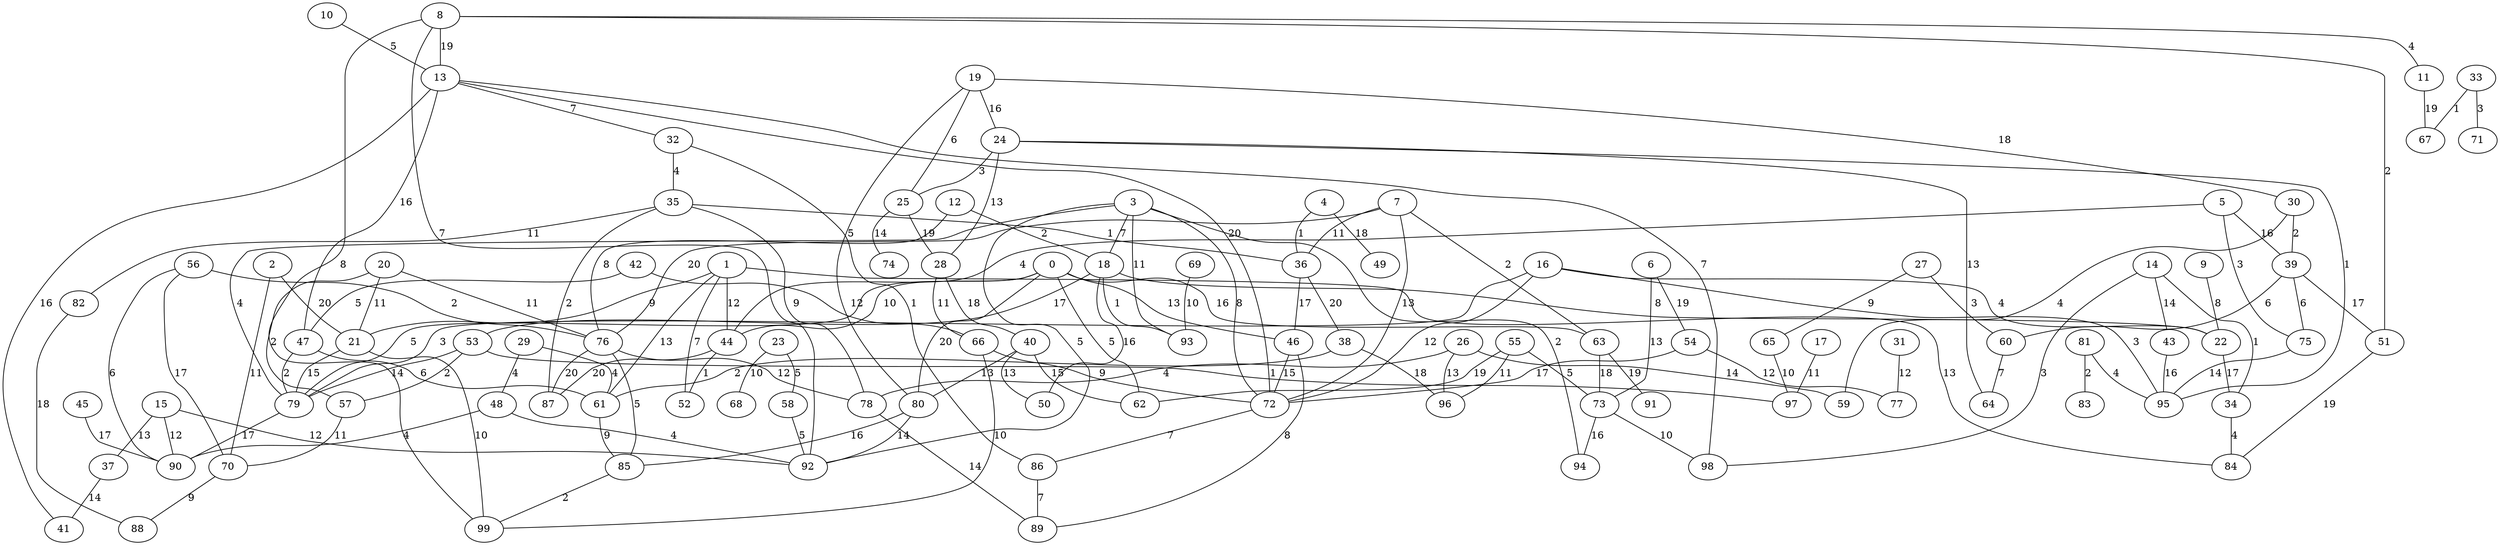 strict graph "" {
	0 -- 44	[label=10];
	0 -- 46	[label=13];
	0 -- 62	[label=5];
	0 -- 63	[label=16];
	0 -- 79	[label=5];
	0 -- 80	[label=20];
	1 -- 21	[label=9];
	1 -- 44	[label=12];
	1 -- 52	[label=7];
	1 -- 61	[label=13];
	1 -- 84	[label=13];
	2 -- 21	[label=20];
	2 -- 70	[label=11];
	3 -- 18	[label=7];
	3 -- 72	[label=8];
	3 -- 79	[label=4];
	3 -- 92	[label=5];
	3 -- 93	[label=11];
	3 -- 94	[label=2];
	4 -- 36	[label=1];
	4 -- 49	[label=18];
	5 -- 39	[label=16];
	5 -- 44	[label=4];
	5 -- 75	[label=3];
	6 -- 54	[label=19];
	6 -- 73	[label=13];
	7 -- 36	[label=11];
	7 -- 63	[label=2];
	7 -- 72	[label=13];
	7 -- 76	[label=20];
	8 -- 11	[label=4];
	8 -- 13	[label=19];
	8 -- 51	[label=2];
	8 -- 92	[label=7];
	8 -- 99	[label=8];
	9 -- 22	[label=8];
	10 -- 13	[label=5];
	11 -- 67	[label=19];
	12 -- 18	[label=2];
	12 -- 76	[label=8];
	13 -- 32	[label=7];
	13 -- 41	[label=16];
	13 -- 47	[label=16];
	13 -- 72	[label=20];
	13 -- 98	[label=7];
	14 -- 34	[label=1];
	14 -- 43	[label=14];
	14 -- 98	[label=3];
	15 -- 37	[label=13];
	15 -- 90	[label=12];
	15 -- 92	[label=12];
	16 -- 22	[label=4];
	16 -- 72	[label=12];
	16 -- 79	[label=3];
	16 -- 95	[label=3];
	17 -- 97	[label=11];
	18 -- 22	[label=8];
	18 -- 50	[label=16];
	18 -- 53	[label=17];
	18 -- 93	[label=1];
	19 -- 24	[label=16];
	19 -- 25	[label=6];
	19 -- 30	[label=18];
	19 -- 80	[label=5];
	20 -- 21	[label=11];
	20 -- 57	[label=2];
	20 -- 76	[label=11];
	21 -- 79	[label=15];
	21 -- 99	[label=10];
	22 -- 34	[label=17];
	23 -- 58	[label=5];
	23 -- 68	[label=10];
	24 -- 25	[label=3];
	24 -- 28	[label=13];
	24 -- 64	[label=13];
	24 -- 95	[label=1];
	25 -- 28	[label=19];
	25 -- 74	[label=14];
	26 -- 59	[label=14];
	26 -- 78	[label=4];
	26 -- 96	[label=13];
	27 -- 60	[label=3];
	27 -- 65	[label=9];
	28 -- 40	[label=18];
	28 -- 66	[label=11];
	29 -- 48	[label=4];
	29 -- 61	[label=4];
	30 -- 39	[label=2];
	30 -- 59	[label=4];
	31 -- 77	[label=12];
	32 -- 35	[label=4];
	32 -- 86	[label=1];
	33 -- 67	[label=1];
	33 -- 71	[label=3];
	34 -- 84	[label=4];
	35 -- 36	[label=1];
	35 -- 78	[label=9];
	35 -- 82	[label=11];
	35 -- 87	[label=2];
	36 -- 38	[label=20];
	36 -- 46	[label=17];
	37 -- 41	[label=14];
	38 -- 61	[label=2];
	38 -- 96	[label=18];
	39 -- 51	[label=17];
	39 -- 60	[label=6];
	39 -- 75	[label=6];
	40 -- 50	[label=13];
	40 -- 62	[label=15];
	40 -- 80	[label=13];
	42 -- 47	[label=5];
	42 -- 66	[label=12];
	43 -- 95	[label=16];
	44 -- 52	[label=1];
	44 -- 87	[label=20];
	45 -- 90	[label=17];
	46 -- 72	[label=15];
	46 -- 89	[label=8];
	47 -- 61	[label=6];
	47 -- 79	[label=2];
	48 -- 90	[label=4];
	48 -- 92	[label=4];
	51 -- 84	[label=19];
	53 -- 57	[label=2];
	53 -- 79	[label=14];
	53 -- 97	[label=1];
	54 -- 72	[label=17];
	54 -- 77	[label=12];
	55 -- 62	[label=19];
	55 -- 73	[label=5];
	55 -- 96	[label=11];
	56 -- 70	[label=17];
	56 -- 76	[label=2];
	56 -- 90	[label=6];
	57 -- 70	[label=11];
	58 -- 92	[label=5];
	60 -- 64	[label=7];
	61 -- 85	[label=9];
	63 -- 73	[label=18];
	63 -- 91	[label=19];
	65 -- 97	[label=10];
	66 -- 72	[label=9];
	66 -- 99	[label=10];
	69 -- 93	[label=10];
	70 -- 88	[label=9];
	72 -- 86	[label=7];
	73 -- 94	[label=16];
	73 -- 98	[label=10];
	75 -- 95	[label=14];
	76 -- 78	[label=12];
	76 -- 85	[label=5];
	76 -- 87	[label=20];
	78 -- 89	[label=14];
	79 -- 90	[label=17];
	80 -- 85	[label=16];
	80 -- 92	[label=14];
	81 -- 83	[label=2];
	81 -- 95	[label=4];
	82 -- 88	[label=18];
	85 -- 99	[label=2];
	86 -- 89	[label=7];
}

